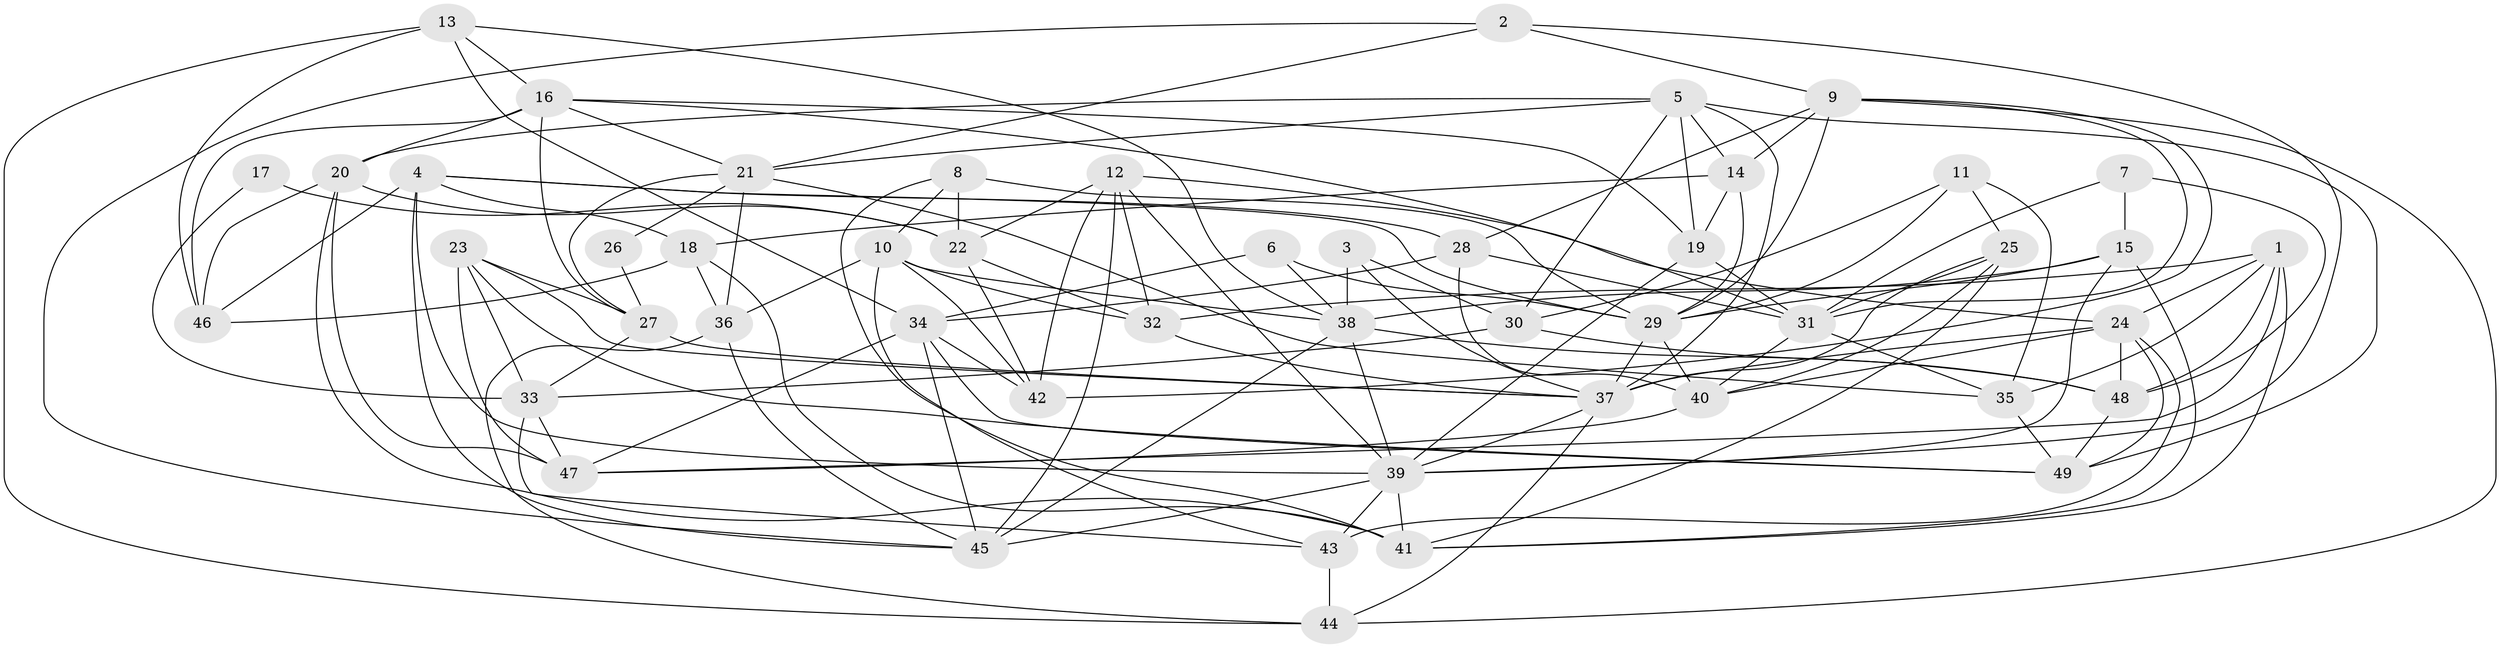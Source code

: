 // original degree distribution, {2: 0.10204081632653061, 5: 0.2857142857142857, 3: 0.25510204081632654, 6: 0.04081632653061224, 4: 0.2857142857142857, 7: 0.030612244897959183}
// Generated by graph-tools (version 1.1) at 2025/50/03/09/25 03:50:08]
// undirected, 49 vertices, 139 edges
graph export_dot {
graph [start="1"]
  node [color=gray90,style=filled];
  1;
  2;
  3;
  4;
  5;
  6;
  7;
  8;
  9;
  10;
  11;
  12;
  13;
  14;
  15;
  16;
  17;
  18;
  19;
  20;
  21;
  22;
  23;
  24;
  25;
  26;
  27;
  28;
  29;
  30;
  31;
  32;
  33;
  34;
  35;
  36;
  37;
  38;
  39;
  40;
  41;
  42;
  43;
  44;
  45;
  46;
  47;
  48;
  49;
  1 -- 24 [weight=1.0];
  1 -- 32 [weight=1.0];
  1 -- 35 [weight=1.0];
  1 -- 41 [weight=1.0];
  1 -- 47 [weight=1.0];
  1 -- 48 [weight=1.0];
  2 -- 9 [weight=1.0];
  2 -- 21 [weight=1.0];
  2 -- 39 [weight=1.0];
  2 -- 45 [weight=1.0];
  3 -- 30 [weight=1.0];
  3 -- 37 [weight=1.0];
  3 -- 38 [weight=1.0];
  4 -- 18 [weight=1.0];
  4 -- 28 [weight=1.0];
  4 -- 29 [weight=1.0];
  4 -- 39 [weight=1.0];
  4 -- 45 [weight=1.0];
  4 -- 46 [weight=1.0];
  5 -- 14 [weight=1.0];
  5 -- 19 [weight=1.0];
  5 -- 20 [weight=1.0];
  5 -- 21 [weight=1.0];
  5 -- 30 [weight=1.0];
  5 -- 37 [weight=1.0];
  5 -- 49 [weight=1.0];
  6 -- 29 [weight=1.0];
  6 -- 34 [weight=1.0];
  6 -- 38 [weight=1.0];
  7 -- 15 [weight=1.0];
  7 -- 31 [weight=1.0];
  7 -- 48 [weight=1.0];
  8 -- 10 [weight=1.0];
  8 -- 22 [weight=1.0];
  8 -- 29 [weight=2.0];
  8 -- 41 [weight=1.0];
  9 -- 14 [weight=1.0];
  9 -- 28 [weight=1.0];
  9 -- 29 [weight=1.0];
  9 -- 31 [weight=1.0];
  9 -- 42 [weight=1.0];
  9 -- 44 [weight=1.0];
  10 -- 32 [weight=1.0];
  10 -- 36 [weight=1.0];
  10 -- 38 [weight=1.0];
  10 -- 42 [weight=1.0];
  10 -- 43 [weight=1.0];
  11 -- 25 [weight=1.0];
  11 -- 29 [weight=1.0];
  11 -- 30 [weight=1.0];
  11 -- 35 [weight=1.0];
  12 -- 22 [weight=1.0];
  12 -- 24 [weight=1.0];
  12 -- 32 [weight=1.0];
  12 -- 39 [weight=1.0];
  12 -- 42 [weight=1.0];
  12 -- 45 [weight=1.0];
  13 -- 16 [weight=1.0];
  13 -- 34 [weight=1.0];
  13 -- 38 [weight=1.0];
  13 -- 44 [weight=1.0];
  13 -- 46 [weight=1.0];
  14 -- 18 [weight=1.0];
  14 -- 19 [weight=1.0];
  14 -- 29 [weight=1.0];
  15 -- 29 [weight=1.0];
  15 -- 38 [weight=2.0];
  15 -- 39 [weight=1.0];
  15 -- 41 [weight=1.0];
  16 -- 19 [weight=1.0];
  16 -- 20 [weight=1.0];
  16 -- 21 [weight=1.0];
  16 -- 27 [weight=1.0];
  16 -- 31 [weight=1.0];
  16 -- 46 [weight=1.0];
  17 -- 22 [weight=1.0];
  17 -- 33 [weight=1.0];
  18 -- 36 [weight=1.0];
  18 -- 41 [weight=1.0];
  18 -- 46 [weight=1.0];
  19 -- 31 [weight=1.0];
  19 -- 39 [weight=1.0];
  20 -- 22 [weight=1.0];
  20 -- 41 [weight=1.0];
  20 -- 46 [weight=1.0];
  20 -- 47 [weight=1.0];
  21 -- 26 [weight=1.0];
  21 -- 27 [weight=1.0];
  21 -- 35 [weight=1.0];
  21 -- 36 [weight=1.0];
  22 -- 32 [weight=1.0];
  22 -- 42 [weight=1.0];
  23 -- 27 [weight=1.0];
  23 -- 33 [weight=1.0];
  23 -- 37 [weight=1.0];
  23 -- 47 [weight=2.0];
  23 -- 49 [weight=1.0];
  24 -- 37 [weight=1.0];
  24 -- 40 [weight=1.0];
  24 -- 43 [weight=1.0];
  24 -- 48 [weight=1.0];
  24 -- 49 [weight=1.0];
  25 -- 31 [weight=1.0];
  25 -- 37 [weight=1.0];
  25 -- 40 [weight=1.0];
  25 -- 41 [weight=1.0];
  26 -- 27 [weight=1.0];
  27 -- 33 [weight=1.0];
  27 -- 37 [weight=1.0];
  28 -- 31 [weight=1.0];
  28 -- 34 [weight=1.0];
  28 -- 40 [weight=1.0];
  29 -- 37 [weight=1.0];
  29 -- 40 [weight=1.0];
  30 -- 33 [weight=1.0];
  30 -- 48 [weight=1.0];
  31 -- 35 [weight=1.0];
  31 -- 40 [weight=1.0];
  32 -- 37 [weight=1.0];
  33 -- 43 [weight=1.0];
  33 -- 47 [weight=1.0];
  34 -- 42 [weight=1.0];
  34 -- 45 [weight=1.0];
  34 -- 47 [weight=1.0];
  34 -- 49 [weight=1.0];
  35 -- 49 [weight=1.0];
  36 -- 44 [weight=1.0];
  36 -- 45 [weight=1.0];
  37 -- 39 [weight=2.0];
  37 -- 44 [weight=1.0];
  38 -- 39 [weight=2.0];
  38 -- 45 [weight=2.0];
  38 -- 48 [weight=1.0];
  39 -- 41 [weight=1.0];
  39 -- 43 [weight=1.0];
  39 -- 45 [weight=1.0];
  40 -- 47 [weight=1.0];
  43 -- 44 [weight=1.0];
  48 -- 49 [weight=1.0];
}

